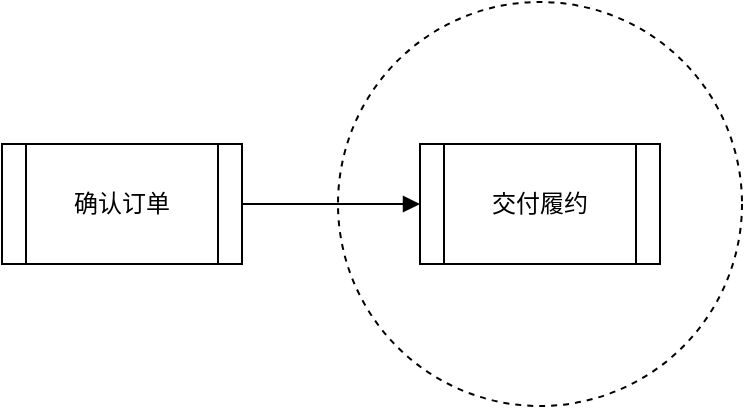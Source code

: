 <mxfile version="20.3.0" type="github">
  <diagram id="_cv_2cD60kbQuKg7ILXj" name="Page-1">
    <mxGraphModel dx="745" dy="415" grid="0" gridSize="10" guides="1" tooltips="1" connect="1" arrows="1" fold="1" page="1" pageScale="1" pageWidth="827" pageHeight="1169" math="0" shadow="0">
      <root>
        <mxCell id="0" />
        <mxCell id="1" parent="0" />
        <mxCell id="w-zfdpOzS3-bjVqiXcH4-4" value="" style="ellipse;whiteSpace=wrap;html=1;aspect=fixed;dashed=1;" vertex="1" parent="1">
          <mxGeometry x="317" y="80" width="202" height="202" as="geometry" />
        </mxCell>
        <mxCell id="w-zfdpOzS3-bjVqiXcH4-3" style="edgeStyle=orthogonalEdgeStyle;rounded=0;orthogonalLoop=1;jettySize=auto;html=1;exitX=1;exitY=0.5;exitDx=0;exitDy=0;entryX=0;entryY=0.5;entryDx=0;entryDy=0;endArrow=block;endFill=1;" edge="1" parent="1" source="w-zfdpOzS3-bjVqiXcH4-1" target="w-zfdpOzS3-bjVqiXcH4-2">
          <mxGeometry relative="1" as="geometry" />
        </mxCell>
        <mxCell id="w-zfdpOzS3-bjVqiXcH4-1" value="确认订单" style="shape=process;whiteSpace=wrap;html=1;backgroundOutline=1;" vertex="1" parent="1">
          <mxGeometry x="149" y="151" width="120" height="60" as="geometry" />
        </mxCell>
        <mxCell id="w-zfdpOzS3-bjVqiXcH4-2" value="交付履约" style="shape=process;whiteSpace=wrap;html=1;backgroundOutline=1;" vertex="1" parent="1">
          <mxGeometry x="358" y="151" width="120" height="60" as="geometry" />
        </mxCell>
      </root>
    </mxGraphModel>
  </diagram>
</mxfile>
